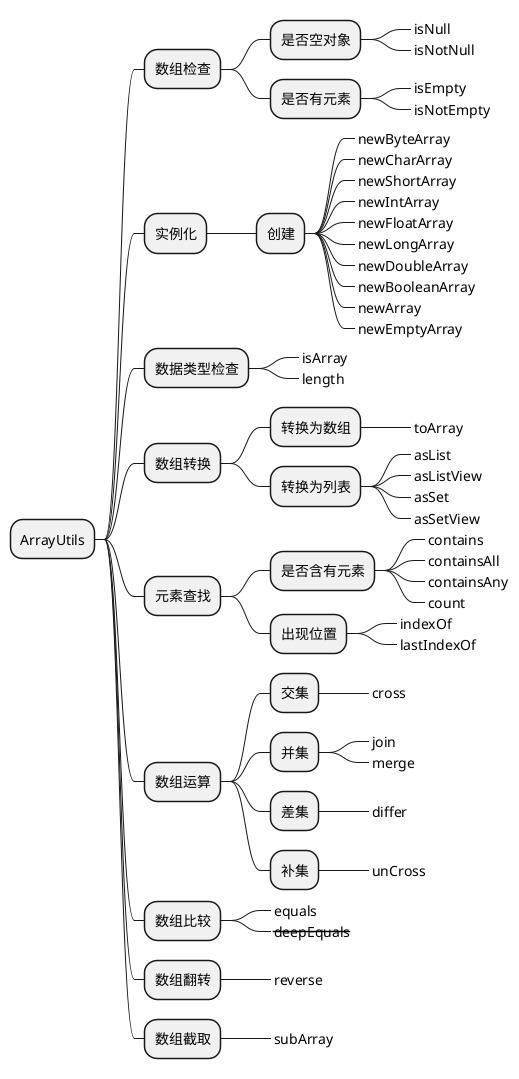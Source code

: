 @startmindmap

* ArrayUtils
** 数组检查
***  是否空对象
****_ isNull
****_ isNotNull
*** 是否有元素
****_ isEmpty
****_ isNotEmpty

** 实例化
*** 创建
****_ newByteArray
****_ newCharArray
****_ newShortArray
****_ newIntArray
****_ newFloatArray
****_ newLongArray
****_ newDoubleArray
****_ newBooleanArray
****_ newArray
****_ newEmptyArray

** 数据类型检查
***_ isArray
***_ length


** 数组转换
*** 转换为数组
****_ toArray
*** 转换为列表
****_ asList
****_ asListView
****_ asSet
****_ asSetView

** 元素查找
*** 是否含有元素
****_ contains
****_ containsAll
****_ containsAny
****_ count
*** 出现位置
****_ indexOf
****_ lastIndexOf

** 数组运算
*** 交集
****_ cross
*** 并集
****_ join
****_ merge
*** 差集
****_ differ
*** 补集
****_ unCross

** 数组比较
***_ equals
***_ <del>deepEquals</del>

** 数组翻转
***_ reverse

** 数组截取
***_ subArray

@endmindmap